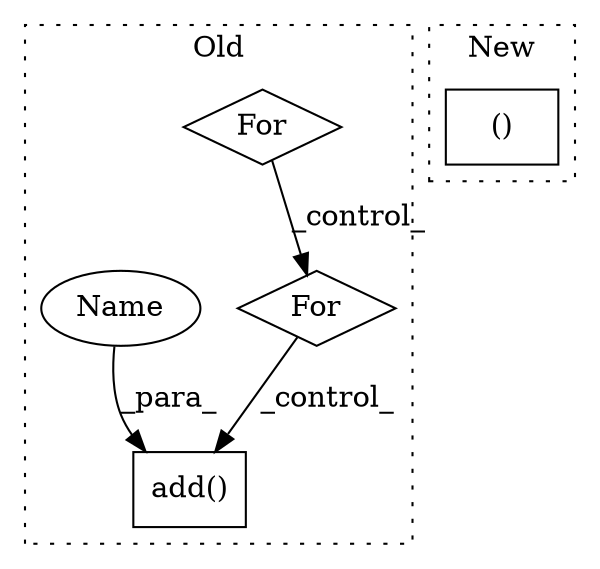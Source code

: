 digraph G {
subgraph cluster0 {
1 [label="add()" a="75" s="5725,5773" l="40,1" shape="box"];
3 [label="For" a="107" s="5285,5349" l="4,22" shape="diamond"];
4 [label="For" a="107" s="5666,5691" l="4,34" shape="diamond"];
5 [label="Name" a="87" s="5765" l="8" shape="ellipse"];
label = "Old";
style="dotted";
}
subgraph cluster1 {
2 [label="()" a="54" s="4727" l="59" shape="box"];
label = "New";
style="dotted";
}
3 -> 4 [label="_control_"];
4 -> 1 [label="_control_"];
5 -> 1 [label="_para_"];
}